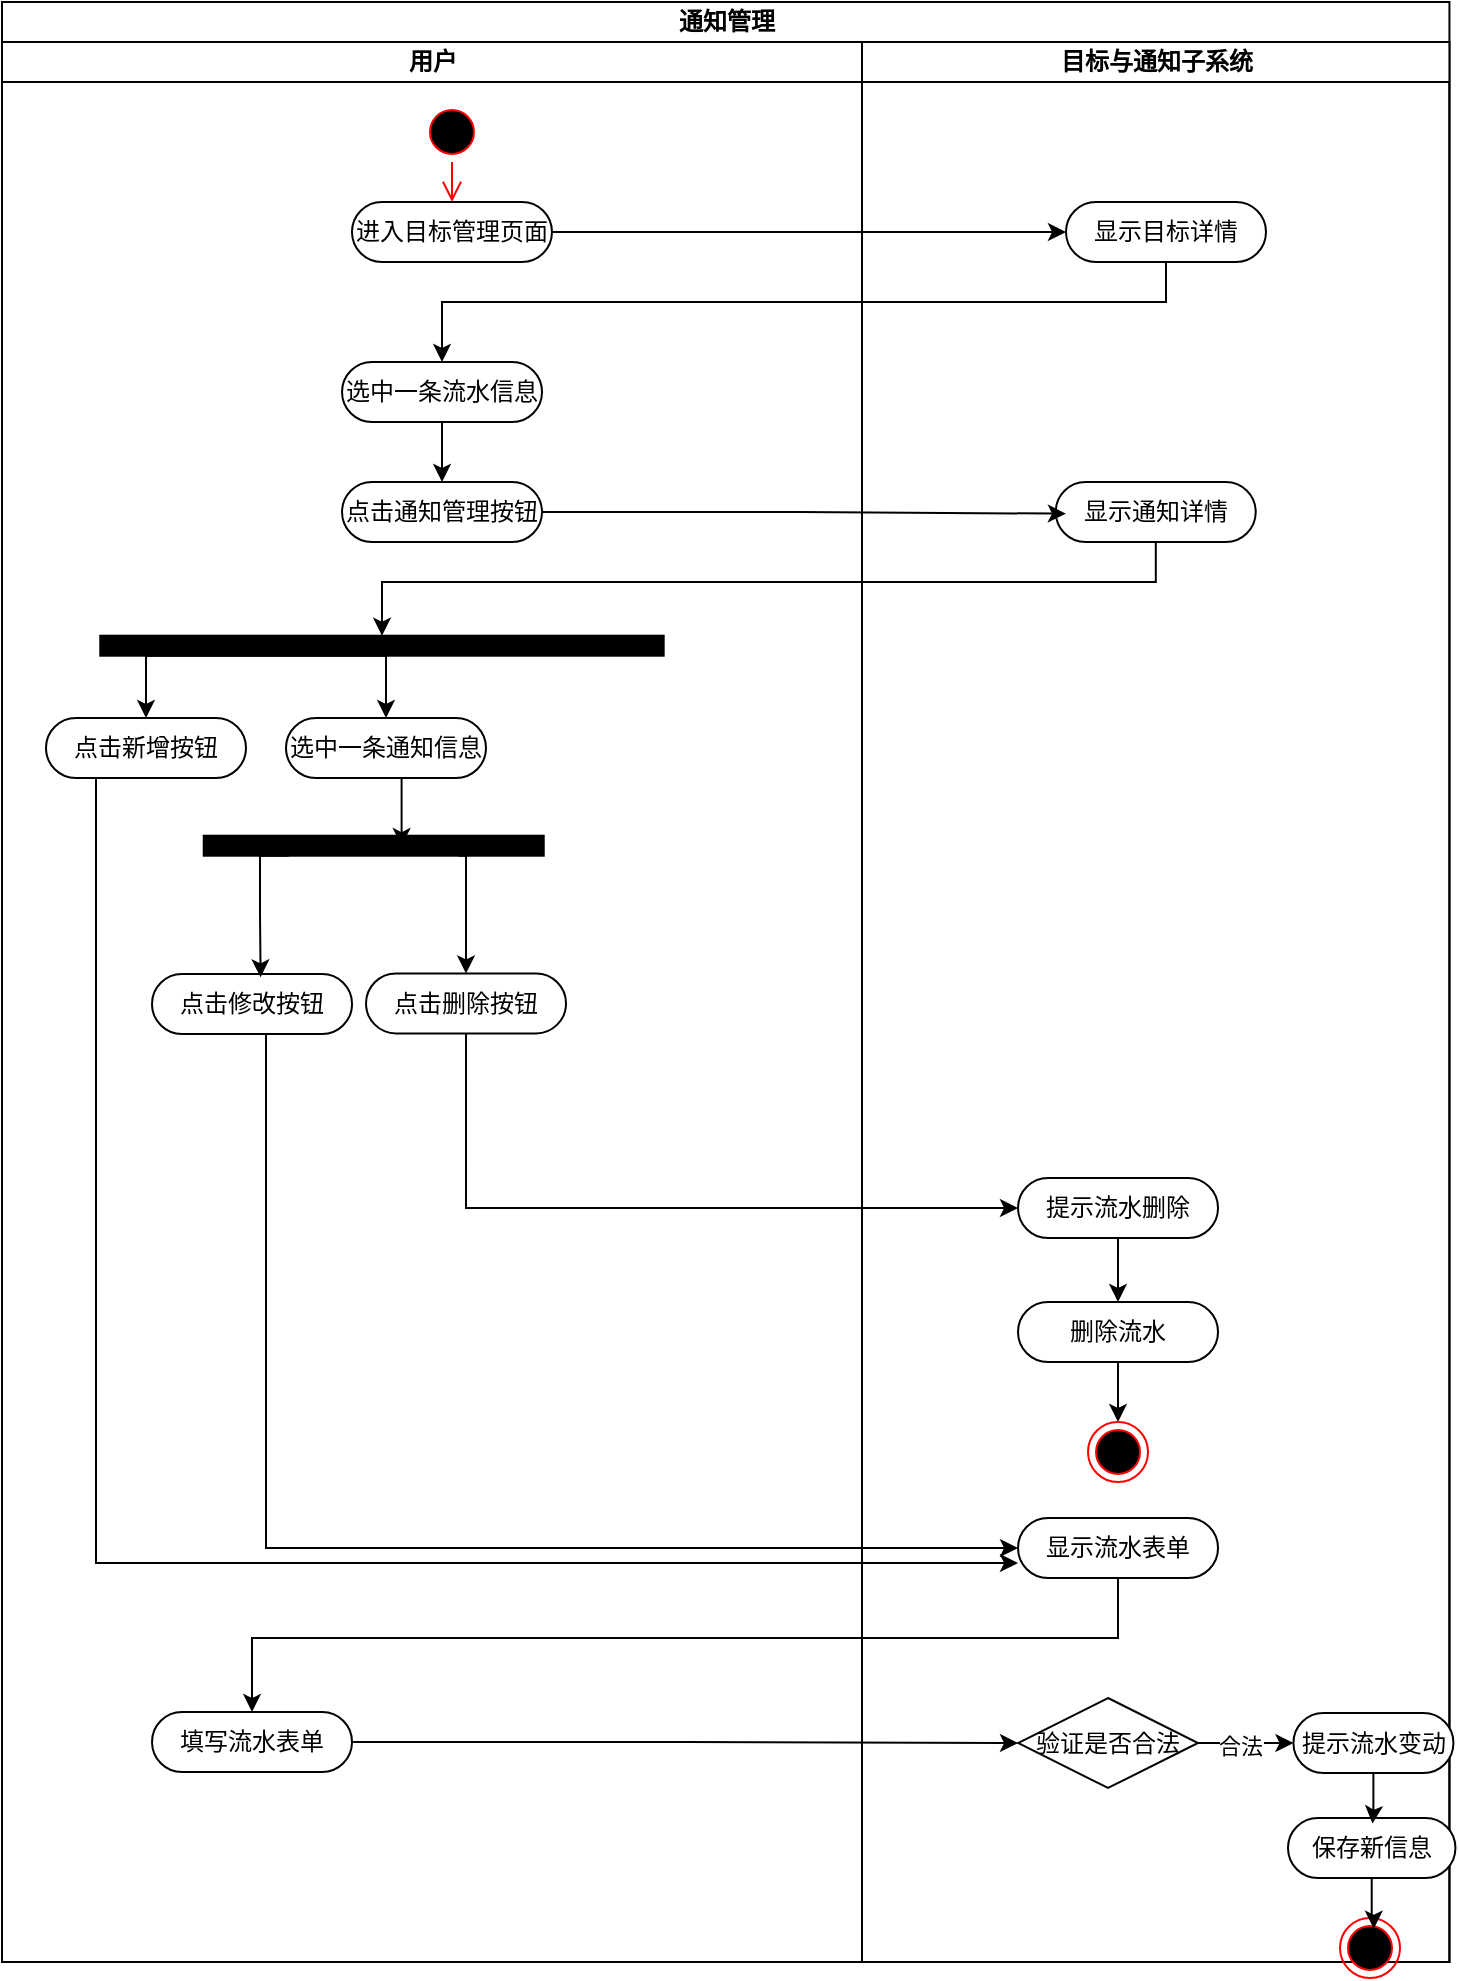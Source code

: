 <mxfile version="22.1.18" type="github">
  <diagram id="prtHgNgQTEPvFCAcTncT" name="Page-1">
    <mxGraphModel dx="1407" dy="720" grid="1" gridSize="10" guides="1" tooltips="1" connect="1" arrows="1" fold="1" page="1" pageScale="1" pageWidth="827" pageHeight="1169" math="0" shadow="0">
      <root>
        <mxCell id="0" />
        <mxCell id="1" parent="0" />
        <mxCell id="LesqCqWZ4XYTkDxak_rp-1" value="通知管理" style="swimlane;childLayout=stackLayout;resizeParent=1;resizeParentMax=0;startSize=20;html=1;" parent="1" vertex="1">
          <mxGeometry x="140.0" y="170" width="723.72" height="980" as="geometry" />
        </mxCell>
        <mxCell id="LesqCqWZ4XYTkDxak_rp-59" style="edgeStyle=orthogonalEdgeStyle;rounded=0;orthogonalLoop=1;jettySize=auto;html=1;exitX=1;exitY=0.5;exitDx=0;exitDy=0;" parent="LesqCqWZ4XYTkDxak_rp-1" source="LesqCqWZ4XYTkDxak_rp-50" target="LesqCqWZ4XYTkDxak_rp-54" edge="1">
          <mxGeometry relative="1" as="geometry" />
        </mxCell>
        <mxCell id="LesqCqWZ4XYTkDxak_rp-2" value="用户" style="swimlane;startSize=20;html=1;" parent="LesqCqWZ4XYTkDxak_rp-1" vertex="1">
          <mxGeometry y="20" width="430" height="960" as="geometry" />
        </mxCell>
        <mxCell id="LesqCqWZ4XYTkDxak_rp-48" value="" style="ellipse;html=1;shape=startState;fillColor=#000000;strokeColor=#ff0000;" parent="LesqCqWZ4XYTkDxak_rp-2" vertex="1">
          <mxGeometry x="209.99" y="30" width="30" height="30" as="geometry" />
        </mxCell>
        <mxCell id="LesqCqWZ4XYTkDxak_rp-49" value="" style="edgeStyle=orthogonalEdgeStyle;html=1;verticalAlign=bottom;endArrow=open;endSize=8;strokeColor=#ff0000;rounded=0;" parent="LesqCqWZ4XYTkDxak_rp-2" source="LesqCqWZ4XYTkDxak_rp-48" edge="1">
          <mxGeometry relative="1" as="geometry">
            <mxPoint x="224.99" y="80" as="targetPoint" />
          </mxGeometry>
        </mxCell>
        <mxCell id="LesqCqWZ4XYTkDxak_rp-50" value="进入目标管理页面" style="rounded=1;whiteSpace=wrap;html=1;shadow=0;comic=0;labelBackgroundColor=none;strokeWidth=1;fontFamily=Verdana;fontSize=12;align=center;arcSize=50;" parent="LesqCqWZ4XYTkDxak_rp-2" vertex="1">
          <mxGeometry x="174.99" y="80" width="100" height="30" as="geometry" />
        </mxCell>
        <mxCell id="CXmG8pdQqFu0vswtJlVG-4" style="edgeStyle=orthogonalEdgeStyle;rounded=0;orthogonalLoop=1;jettySize=auto;html=1;exitX=0.5;exitY=1;exitDx=0;exitDy=0;entryX=0.5;entryY=0;entryDx=0;entryDy=0;" edge="1" parent="LesqCqWZ4XYTkDxak_rp-2" source="LesqCqWZ4XYTkDxak_rp-80" target="LesqCqWZ4XYTkDxak_rp-122">
          <mxGeometry relative="1" as="geometry" />
        </mxCell>
        <mxCell id="LesqCqWZ4XYTkDxak_rp-80" value="选中一条流水信息" style="rounded=1;whiteSpace=wrap;html=1;shadow=0;comic=0;labelBackgroundColor=none;strokeWidth=1;fontFamily=Verdana;fontSize=12;align=center;arcSize=50;" parent="LesqCqWZ4XYTkDxak_rp-2" vertex="1">
          <mxGeometry x="170.01" y="160.0" width="100" height="30" as="geometry" />
        </mxCell>
        <mxCell id="LesqCqWZ4XYTkDxak_rp-122" value="点击通知管理按钮" style="rounded=1;whiteSpace=wrap;html=1;shadow=0;comic=0;labelBackgroundColor=none;strokeWidth=1;fontFamily=Verdana;fontSize=12;align=center;arcSize=50;" parent="LesqCqWZ4XYTkDxak_rp-2" vertex="1">
          <mxGeometry x="170.01" y="220.0" width="100" height="30" as="geometry" />
        </mxCell>
        <mxCell id="LesqCqWZ4XYTkDxak_rp-3" value="目标与通知子系统" style="swimlane;startSize=20;html=1;" parent="LesqCqWZ4XYTkDxak_rp-1" vertex="1">
          <mxGeometry x="430" y="20" width="293.72" height="960" as="geometry" />
        </mxCell>
        <mxCell id="LesqCqWZ4XYTkDxak_rp-54" value="显示目标详情" style="rounded=1;whiteSpace=wrap;html=1;shadow=0;comic=0;labelBackgroundColor=none;strokeWidth=1;fontFamily=Verdana;fontSize=12;align=center;arcSize=50;" parent="LesqCqWZ4XYTkDxak_rp-3" vertex="1">
          <mxGeometry x="102.0" y="80" width="100" height="30" as="geometry" />
        </mxCell>
        <mxCell id="CXmG8pdQqFu0vswtJlVG-5" value="显示通知详情" style="rounded=1;whiteSpace=wrap;html=1;shadow=0;comic=0;labelBackgroundColor=none;strokeWidth=1;fontFamily=Verdana;fontSize=12;align=center;arcSize=50;" vertex="1" parent="LesqCqWZ4XYTkDxak_rp-3">
          <mxGeometry x="96.86" y="220" width="100" height="30" as="geometry" />
        </mxCell>
        <mxCell id="CXmG8pdQqFu0vswtJlVG-2" style="edgeStyle=orthogonalEdgeStyle;rounded=0;orthogonalLoop=1;jettySize=auto;html=1;entryX=0.5;entryY=0;entryDx=0;entryDy=0;" edge="1" parent="LesqCqWZ4XYTkDxak_rp-1" source="LesqCqWZ4XYTkDxak_rp-54" target="LesqCqWZ4XYTkDxak_rp-80">
          <mxGeometry relative="1" as="geometry">
            <Array as="points">
              <mxPoint x="582" y="150" />
              <mxPoint x="220" y="150" />
            </Array>
          </mxGeometry>
        </mxCell>
        <mxCell id="CXmG8pdQqFu0vswtJlVG-6" style="edgeStyle=orthogonalEdgeStyle;rounded=0;orthogonalLoop=1;jettySize=auto;html=1;entryX=0.051;entryY=0.528;entryDx=0;entryDy=0;entryPerimeter=0;" edge="1" parent="LesqCqWZ4XYTkDxak_rp-1" source="LesqCqWZ4XYTkDxak_rp-122" target="CXmG8pdQqFu0vswtJlVG-5">
          <mxGeometry relative="1" as="geometry" />
        </mxCell>
        <mxCell id="CXmG8pdQqFu0vswtJlVG-9" style="edgeStyle=orthogonalEdgeStyle;rounded=0;orthogonalLoop=1;jettySize=auto;html=1;exitX=0.75;exitY=0;exitDx=0;exitDy=0;entryX=0.5;entryY=0;entryDx=0;entryDy=0;" edge="1" parent="1" source="CXmG8pdQqFu0vswtJlVG-11" target="CXmG8pdQqFu0vswtJlVG-13">
          <mxGeometry relative="1" as="geometry">
            <Array as="points">
              <mxPoint x="332.0" y="497" />
            </Array>
          </mxGeometry>
        </mxCell>
        <mxCell id="CXmG8pdQqFu0vswtJlVG-10" style="edgeStyle=orthogonalEdgeStyle;rounded=0;orthogonalLoop=1;jettySize=auto;html=1;exitX=0.75;exitY=0;exitDx=0;exitDy=0;entryX=0.5;entryY=0;entryDx=0;entryDy=0;" edge="1" parent="1" source="CXmG8pdQqFu0vswtJlVG-11" target="CXmG8pdQqFu0vswtJlVG-20">
          <mxGeometry relative="1" as="geometry">
            <Array as="points">
              <mxPoint x="212.0" y="497" />
            </Array>
          </mxGeometry>
        </mxCell>
        <mxCell id="CXmG8pdQqFu0vswtJlVG-11" value="" style="whiteSpace=wrap;html=1;rounded=0;shadow=0;comic=0;labelBackgroundColor=none;strokeWidth=1;fillColor=#000000;fontFamily=Verdana;fontSize=12;align=center;rotation=90;direction=south;" vertex="1" parent="1">
          <mxGeometry x="324.99" y="351" width="10" height="281.71" as="geometry" />
        </mxCell>
        <mxCell id="CXmG8pdQqFu0vswtJlVG-13" value="选中一条通知信息" style="rounded=1;whiteSpace=wrap;html=1;shadow=0;comic=0;labelBackgroundColor=none;strokeWidth=1;fontFamily=Verdana;fontSize=12;align=center;arcSize=50;" vertex="1" parent="1">
          <mxGeometry x="282.0" y="528" width="100" height="30" as="geometry" />
        </mxCell>
        <mxCell id="CXmG8pdQqFu0vswtJlVG-14" style="edgeStyle=orthogonalEdgeStyle;rounded=0;orthogonalLoop=1;jettySize=auto;html=1;exitX=0.25;exitY=0;exitDx=0;exitDy=0;entryX=0.5;entryY=0;entryDx=0;entryDy=0;" edge="1" parent="1" source="CXmG8pdQqFu0vswtJlVG-15" target="CXmG8pdQqFu0vswtJlVG-17">
          <mxGeometry relative="1" as="geometry">
            <Array as="points">
              <mxPoint x="372.0" y="597" />
            </Array>
          </mxGeometry>
        </mxCell>
        <mxCell id="CXmG8pdQqFu0vswtJlVG-15" value="" style="whiteSpace=wrap;html=1;rounded=0;shadow=0;comic=0;labelBackgroundColor=none;strokeWidth=1;fillColor=#000000;fontFamily=Verdana;fontSize=12;align=center;rotation=90;direction=south;" vertex="1" parent="1">
          <mxGeometry x="320.86" y="506.86" width="10" height="170" as="geometry" />
        </mxCell>
        <mxCell id="CXmG8pdQqFu0vswtJlVG-16" style="edgeStyle=orthogonalEdgeStyle;rounded=0;orthogonalLoop=1;jettySize=auto;html=1;exitX=0.5;exitY=1;exitDx=0;exitDy=0;entryX=0.418;entryY=0.481;entryDx=0;entryDy=0;entryPerimeter=0;" edge="1" parent="1" source="CXmG8pdQqFu0vswtJlVG-13" target="CXmG8pdQqFu0vswtJlVG-15">
          <mxGeometry relative="1" as="geometry" />
        </mxCell>
        <mxCell id="CXmG8pdQqFu0vswtJlVG-17" value="点击删除按钮" style="rounded=1;whiteSpace=wrap;html=1;shadow=0;comic=0;labelBackgroundColor=none;strokeWidth=1;fontFamily=Verdana;fontSize=12;align=center;arcSize=50;" vertex="1" parent="1">
          <mxGeometry x="322.01" y="655.71" width="100" height="30" as="geometry" />
        </mxCell>
        <mxCell id="CXmG8pdQqFu0vswtJlVG-18" value="点击修改按钮" style="rounded=1;whiteSpace=wrap;html=1;shadow=0;comic=0;labelBackgroundColor=none;strokeWidth=1;fontFamily=Verdana;fontSize=12;align=center;arcSize=50;" vertex="1" parent="1">
          <mxGeometry x="215.01" y="656" width="100" height="30" as="geometry" />
        </mxCell>
        <mxCell id="CXmG8pdQqFu0vswtJlVG-19" value="填写流水表单" style="rounded=1;whiteSpace=wrap;html=1;shadow=0;comic=0;labelBackgroundColor=none;strokeWidth=1;fontFamily=Verdana;fontSize=12;align=center;arcSize=50;" vertex="1" parent="1">
          <mxGeometry x="215.01" y="1025" width="100" height="30" as="geometry" />
        </mxCell>
        <mxCell id="CXmG8pdQqFu0vswtJlVG-20" value="点击新增按钮" style="rounded=1;whiteSpace=wrap;html=1;shadow=0;comic=0;labelBackgroundColor=none;strokeWidth=1;fontFamily=Verdana;fontSize=12;align=center;arcSize=50;" vertex="1" parent="1">
          <mxGeometry x="162.0" y="528" width="100" height="30" as="geometry" />
        </mxCell>
        <mxCell id="CXmG8pdQqFu0vswtJlVG-21" style="edgeStyle=orthogonalEdgeStyle;rounded=0;orthogonalLoop=1;jettySize=auto;html=1;exitX=0.75;exitY=0;exitDx=0;exitDy=0;entryX=0.543;entryY=0.056;entryDx=0;entryDy=0;entryPerimeter=0;" edge="1" parent="1" source="CXmG8pdQqFu0vswtJlVG-15" target="CXmG8pdQqFu0vswtJlVG-18">
          <mxGeometry relative="1" as="geometry">
            <Array as="points">
              <mxPoint x="269.0" y="597" />
              <mxPoint x="269.0" y="626" />
              <mxPoint x="269.0" y="626" />
            </Array>
          </mxGeometry>
        </mxCell>
        <mxCell id="CXmG8pdQqFu0vswtJlVG-30" style="edgeStyle=orthogonalEdgeStyle;rounded=0;orthogonalLoop=1;jettySize=auto;html=1;exitX=0.5;exitY=1;exitDx=0;exitDy=0;" edge="1" parent="1" source="CXmG8pdQqFu0vswtJlVG-31" target="CXmG8pdQqFu0vswtJlVG-33">
          <mxGeometry relative="1" as="geometry" />
        </mxCell>
        <mxCell id="CXmG8pdQqFu0vswtJlVG-31" value="提示流水删除" style="rounded=1;whiteSpace=wrap;html=1;shadow=0;comic=0;labelBackgroundColor=none;strokeWidth=1;fontFamily=Verdana;fontSize=12;align=center;arcSize=50;" vertex="1" parent="1">
          <mxGeometry x="648.01" y="758" width="100" height="30" as="geometry" />
        </mxCell>
        <mxCell id="CXmG8pdQqFu0vswtJlVG-32" style="edgeStyle=orthogonalEdgeStyle;rounded=0;orthogonalLoop=1;jettySize=auto;html=1;exitX=0.5;exitY=1;exitDx=0;exitDy=0;" edge="1" parent="1" source="CXmG8pdQqFu0vswtJlVG-33" target="CXmG8pdQqFu0vswtJlVG-34">
          <mxGeometry relative="1" as="geometry" />
        </mxCell>
        <mxCell id="CXmG8pdQqFu0vswtJlVG-33" value="删除流水" style="rounded=1;whiteSpace=wrap;html=1;shadow=0;comic=0;labelBackgroundColor=none;strokeWidth=1;fontFamily=Verdana;fontSize=12;align=center;arcSize=50;" vertex="1" parent="1">
          <mxGeometry x="648.01" y="820" width="100" height="30" as="geometry" />
        </mxCell>
        <mxCell id="CXmG8pdQqFu0vswtJlVG-34" value="" style="ellipse;html=1;shape=endState;fillColor=#000000;strokeColor=#ff0000;" vertex="1" parent="1">
          <mxGeometry x="683.01" y="880" width="30" height="30" as="geometry" />
        </mxCell>
        <mxCell id="CXmG8pdQqFu0vswtJlVG-35" value="显示流水表单" style="rounded=1;whiteSpace=wrap;html=1;shadow=0;comic=0;labelBackgroundColor=none;strokeWidth=1;fontFamily=Verdana;fontSize=12;align=center;arcSize=50;" vertex="1" parent="1">
          <mxGeometry x="648.01" y="928" width="100" height="30" as="geometry" />
        </mxCell>
        <mxCell id="CXmG8pdQqFu0vswtJlVG-36" value="验证是否合法" style="rhombus;whiteSpace=wrap;html=1;" vertex="1" parent="1">
          <mxGeometry x="648.01" y="1018" width="90" height="45" as="geometry" />
        </mxCell>
        <mxCell id="CXmG8pdQqFu0vswtJlVG-37" value="提示流水变动" style="rounded=1;whiteSpace=wrap;html=1;shadow=0;comic=0;labelBackgroundColor=none;strokeWidth=1;fontFamily=Verdana;fontSize=12;align=center;arcSize=50;" vertex="1" parent="1">
          <mxGeometry x="785.72" y="1025.5" width="80" height="30" as="geometry" />
        </mxCell>
        <mxCell id="CXmG8pdQqFu0vswtJlVG-38" style="edgeStyle=orthogonalEdgeStyle;rounded=0;orthogonalLoop=1;jettySize=auto;html=1;entryX=0;entryY=0.5;entryDx=0;entryDy=0;exitX=1;exitY=0.5;exitDx=0;exitDy=0;" edge="1" parent="1" source="CXmG8pdQqFu0vswtJlVG-36" target="CXmG8pdQqFu0vswtJlVG-37">
          <mxGeometry relative="1" as="geometry">
            <mxPoint x="952.72" y="1039.849" as="targetPoint" />
            <mxPoint x="905.72" y="1040.5" as="sourcePoint" />
          </mxGeometry>
        </mxCell>
        <mxCell id="CXmG8pdQqFu0vswtJlVG-39" value="合法" style="edgeLabel;html=1;align=center;verticalAlign=middle;resizable=0;points=[];" vertex="1" connectable="0" parent="CXmG8pdQqFu0vswtJlVG-38">
          <mxGeometry x="-0.15" y="-1" relative="1" as="geometry">
            <mxPoint as="offset" />
          </mxGeometry>
        </mxCell>
        <mxCell id="CXmG8pdQqFu0vswtJlVG-40" value="保存新信息" style="rounded=1;whiteSpace=wrap;html=1;shadow=0;comic=0;labelBackgroundColor=none;strokeWidth=1;fontFamily=Verdana;fontSize=12;align=center;arcSize=50;" vertex="1" parent="1">
          <mxGeometry x="783.0" y="1078" width="83.72" height="30" as="geometry" />
        </mxCell>
        <mxCell id="CXmG8pdQqFu0vswtJlVG-41" style="edgeStyle=orthogonalEdgeStyle;rounded=0;orthogonalLoop=1;jettySize=auto;html=1;entryX=0.505;entryY=0.093;entryDx=0;entryDy=0;entryPerimeter=0;" edge="1" parent="1" source="CXmG8pdQqFu0vswtJlVG-37" target="CXmG8pdQqFu0vswtJlVG-40">
          <mxGeometry relative="1" as="geometry" />
        </mxCell>
        <mxCell id="CXmG8pdQqFu0vswtJlVG-42" value="" style="ellipse;html=1;shape=endState;fillColor=#000000;strokeColor=#ff0000;" vertex="1" parent="1">
          <mxGeometry x="809" y="1128" width="30" height="30" as="geometry" />
        </mxCell>
        <mxCell id="CXmG8pdQqFu0vswtJlVG-43" style="edgeStyle=orthogonalEdgeStyle;rounded=0;orthogonalLoop=1;jettySize=auto;html=1;entryX=0.564;entryY=0.179;entryDx=0;entryDy=0;entryPerimeter=0;" edge="1" parent="1" source="CXmG8pdQqFu0vswtJlVG-40" target="CXmG8pdQqFu0vswtJlVG-42">
          <mxGeometry relative="1" as="geometry" />
        </mxCell>
        <mxCell id="CXmG8pdQqFu0vswtJlVG-45" style="edgeStyle=orthogonalEdgeStyle;rounded=0;orthogonalLoop=1;jettySize=auto;html=1;exitX=0.5;exitY=1;exitDx=0;exitDy=0;entryX=0;entryY=0.5;entryDx=0;entryDy=0;" edge="1" parent="1" source="CXmG8pdQqFu0vswtJlVG-17" target="CXmG8pdQqFu0vswtJlVG-31">
          <mxGeometry relative="1" as="geometry" />
        </mxCell>
        <mxCell id="CXmG8pdQqFu0vswtJlVG-46" style="edgeStyle=orthogonalEdgeStyle;rounded=0;orthogonalLoop=1;jettySize=auto;html=1;entryX=0.5;entryY=0;entryDx=0;entryDy=0;" edge="1" parent="1" source="CXmG8pdQqFu0vswtJlVG-35" target="CXmG8pdQqFu0vswtJlVG-19">
          <mxGeometry relative="1" as="geometry">
            <Array as="points">
              <mxPoint x="698.0" y="988" />
              <mxPoint x="265.0" y="988" />
            </Array>
          </mxGeometry>
        </mxCell>
        <mxCell id="CXmG8pdQqFu0vswtJlVG-47" style="edgeStyle=orthogonalEdgeStyle;rounded=0;orthogonalLoop=1;jettySize=auto;html=1;entryX=0;entryY=0.5;entryDx=0;entryDy=0;" edge="1" parent="1" source="CXmG8pdQqFu0vswtJlVG-19" target="CXmG8pdQqFu0vswtJlVG-36">
          <mxGeometry relative="1" as="geometry" />
        </mxCell>
        <mxCell id="CXmG8pdQqFu0vswtJlVG-48" style="edgeStyle=orthogonalEdgeStyle;rounded=0;orthogonalLoop=1;jettySize=auto;html=1;entryX=0;entryY=0.5;entryDx=0;entryDy=0;" edge="1" parent="1" source="CXmG8pdQqFu0vswtJlVG-18" target="CXmG8pdQqFu0vswtJlVG-35">
          <mxGeometry relative="1" as="geometry">
            <Array as="points">
              <mxPoint x="272.0" y="943" />
            </Array>
          </mxGeometry>
        </mxCell>
        <mxCell id="CXmG8pdQqFu0vswtJlVG-49" style="edgeStyle=orthogonalEdgeStyle;rounded=0;orthogonalLoop=1;jettySize=auto;html=1;exitX=0.25;exitY=1;exitDx=0;exitDy=0;entryX=0;entryY=0.75;entryDx=0;entryDy=0;" edge="1" parent="1" source="CXmG8pdQqFu0vswtJlVG-20" target="CXmG8pdQqFu0vswtJlVG-35">
          <mxGeometry relative="1" as="geometry" />
        </mxCell>
        <mxCell id="CXmG8pdQqFu0vswtJlVG-50" style="edgeStyle=orthogonalEdgeStyle;rounded=0;orthogonalLoop=1;jettySize=auto;html=1;entryX=0.5;entryY=1;entryDx=0;entryDy=0;" edge="1" parent="1" source="CXmG8pdQqFu0vswtJlVG-5" target="CXmG8pdQqFu0vswtJlVG-11">
          <mxGeometry relative="1" as="geometry">
            <Array as="points">
              <mxPoint x="717" y="460" />
              <mxPoint x="330" y="460" />
            </Array>
          </mxGeometry>
        </mxCell>
      </root>
    </mxGraphModel>
  </diagram>
</mxfile>
